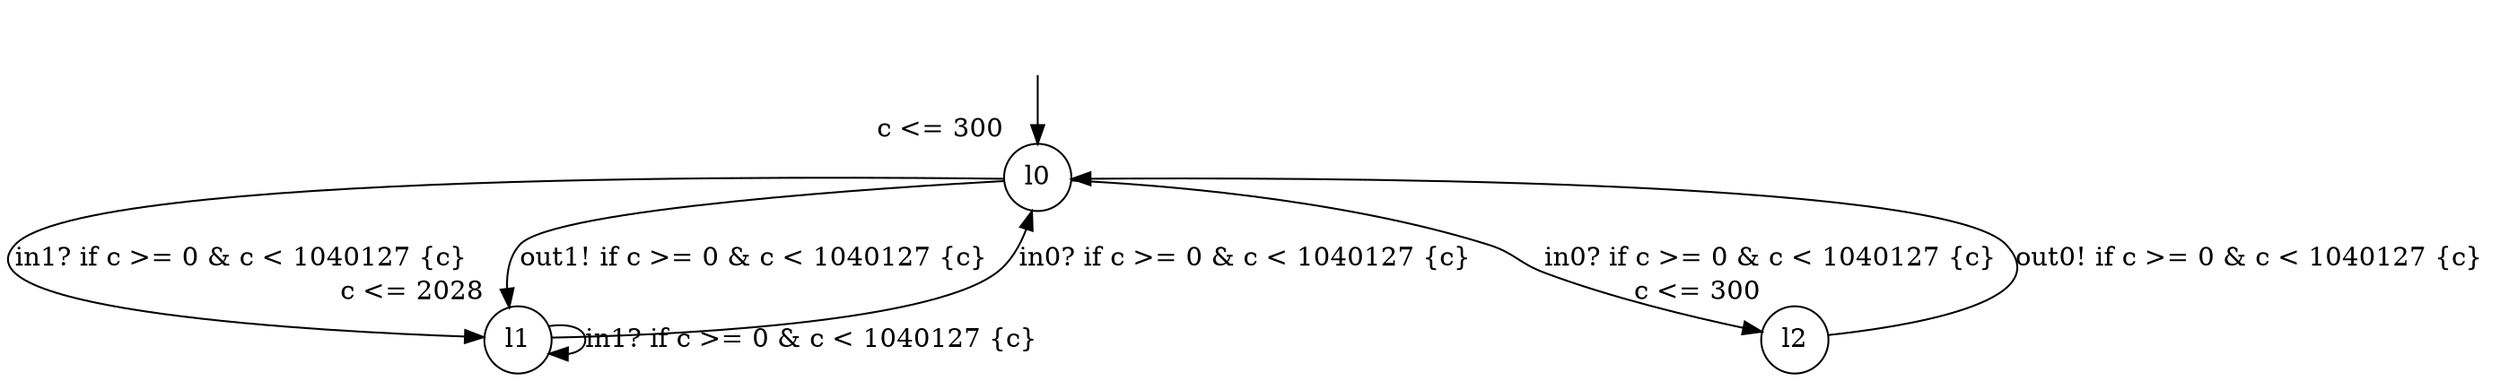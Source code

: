 digraph g {
__start0 [label="" shape="none"];
l0 [shape="circle" margin=0 label="l0", xlabel="c <= 300"];
l1 [shape="circle" margin=0 label="l1", xlabel="c <= 2028"];
l2 [shape="circle" margin=0 label="l2", xlabel="c <= 300"];
l0 -> l2 [label="in0? if c >= 0 & c < 1040127 {c} "];
l0 -> l1 [label="in1? if c >= 0 & c < 1040127 {c} "];
l0 -> l1 [label="out1! if c >= 0 & c < 1040127 {c} "];
l1 -> l0 [label="in0? if c >= 0 & c < 1040127 {c} "];
l1 -> l1 [label="in1? if c >= 0 & c < 1040127 {c} "];
l2 -> l0 [label="out0! if c >= 0 & c < 1040127 {c} "];
__start0 -> l0;
}
